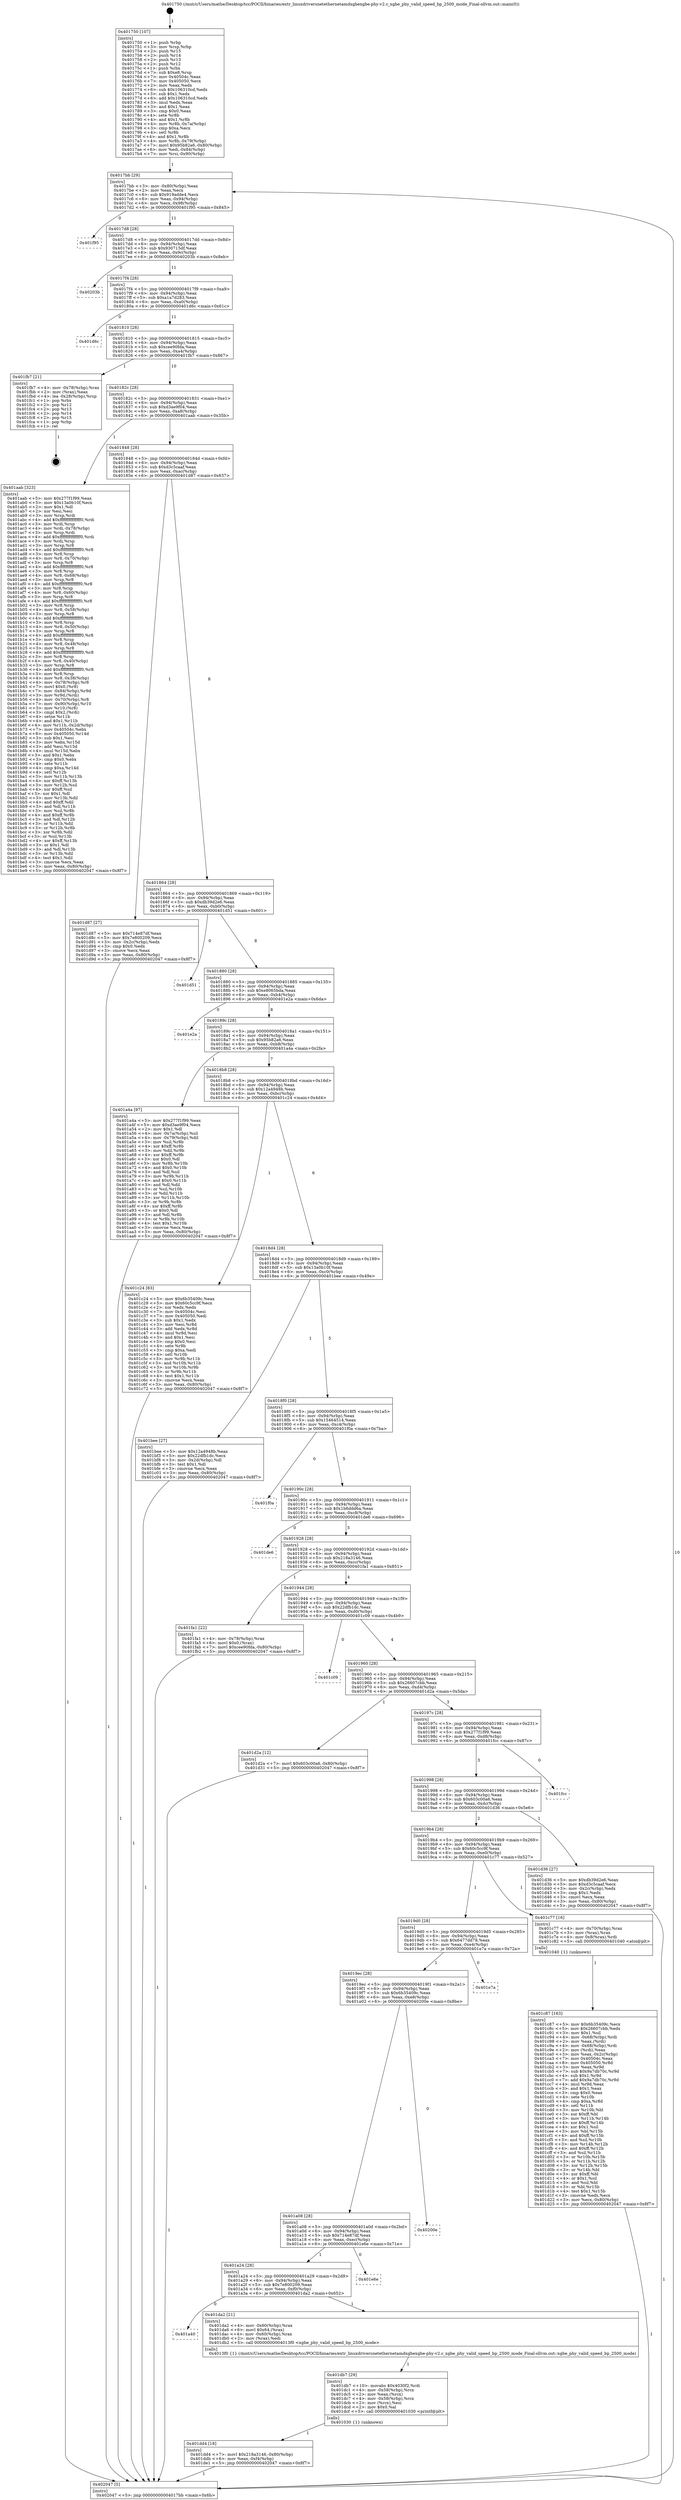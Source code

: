 digraph "0x401750" {
  label = "0x401750 (/mnt/c/Users/mathe/Desktop/tcc/POCII/binaries/extr_linuxdriversnetethernetamdxgbexgbe-phy-v2.c_xgbe_phy_valid_speed_bp_2500_mode_Final-ollvm.out::main(0))"
  labelloc = "t"
  node[shape=record]

  Entry [label="",width=0.3,height=0.3,shape=circle,fillcolor=black,style=filled]
  "0x4017bb" [label="{
     0x4017bb [29]\l
     | [instrs]\l
     &nbsp;&nbsp;0x4017bb \<+3\>: mov -0x80(%rbp),%eax\l
     &nbsp;&nbsp;0x4017be \<+2\>: mov %eax,%ecx\l
     &nbsp;&nbsp;0x4017c0 \<+6\>: sub $0x919adde4,%ecx\l
     &nbsp;&nbsp;0x4017c6 \<+6\>: mov %eax,-0x94(%rbp)\l
     &nbsp;&nbsp;0x4017cc \<+6\>: mov %ecx,-0x98(%rbp)\l
     &nbsp;&nbsp;0x4017d2 \<+6\>: je 0000000000401f95 \<main+0x845\>\l
  }"]
  "0x401f95" [label="{
     0x401f95\l
  }", style=dashed]
  "0x4017d8" [label="{
     0x4017d8 [28]\l
     | [instrs]\l
     &nbsp;&nbsp;0x4017d8 \<+5\>: jmp 00000000004017dd \<main+0x8d\>\l
     &nbsp;&nbsp;0x4017dd \<+6\>: mov -0x94(%rbp),%eax\l
     &nbsp;&nbsp;0x4017e3 \<+5\>: sub $0x930715df,%eax\l
     &nbsp;&nbsp;0x4017e8 \<+6\>: mov %eax,-0x9c(%rbp)\l
     &nbsp;&nbsp;0x4017ee \<+6\>: je 000000000040203b \<main+0x8eb\>\l
  }"]
  Exit [label="",width=0.3,height=0.3,shape=circle,fillcolor=black,style=filled,peripheries=2]
  "0x40203b" [label="{
     0x40203b\l
  }", style=dashed]
  "0x4017f4" [label="{
     0x4017f4 [28]\l
     | [instrs]\l
     &nbsp;&nbsp;0x4017f4 \<+5\>: jmp 00000000004017f9 \<main+0xa9\>\l
     &nbsp;&nbsp;0x4017f9 \<+6\>: mov -0x94(%rbp),%eax\l
     &nbsp;&nbsp;0x4017ff \<+5\>: sub $0xa1a7d283,%eax\l
     &nbsp;&nbsp;0x401804 \<+6\>: mov %eax,-0xa0(%rbp)\l
     &nbsp;&nbsp;0x40180a \<+6\>: je 0000000000401d6c \<main+0x61c\>\l
  }"]
  "0x401dd4" [label="{
     0x401dd4 [18]\l
     | [instrs]\l
     &nbsp;&nbsp;0x401dd4 \<+7\>: movl $0x218a3146,-0x80(%rbp)\l
     &nbsp;&nbsp;0x401ddb \<+6\>: mov %eax,-0xf4(%rbp)\l
     &nbsp;&nbsp;0x401de1 \<+5\>: jmp 0000000000402047 \<main+0x8f7\>\l
  }"]
  "0x401d6c" [label="{
     0x401d6c\l
  }", style=dashed]
  "0x401810" [label="{
     0x401810 [28]\l
     | [instrs]\l
     &nbsp;&nbsp;0x401810 \<+5\>: jmp 0000000000401815 \<main+0xc5\>\l
     &nbsp;&nbsp;0x401815 \<+6\>: mov -0x94(%rbp),%eax\l
     &nbsp;&nbsp;0x40181b \<+5\>: sub $0xcee90fda,%eax\l
     &nbsp;&nbsp;0x401820 \<+6\>: mov %eax,-0xa4(%rbp)\l
     &nbsp;&nbsp;0x401826 \<+6\>: je 0000000000401fb7 \<main+0x867\>\l
  }"]
  "0x401db7" [label="{
     0x401db7 [29]\l
     | [instrs]\l
     &nbsp;&nbsp;0x401db7 \<+10\>: movabs $0x4030f2,%rdi\l
     &nbsp;&nbsp;0x401dc1 \<+4\>: mov -0x58(%rbp),%rcx\l
     &nbsp;&nbsp;0x401dc5 \<+2\>: mov %eax,(%rcx)\l
     &nbsp;&nbsp;0x401dc7 \<+4\>: mov -0x58(%rbp),%rcx\l
     &nbsp;&nbsp;0x401dcb \<+2\>: mov (%rcx),%esi\l
     &nbsp;&nbsp;0x401dcd \<+2\>: mov $0x0,%al\l
     &nbsp;&nbsp;0x401dcf \<+5\>: call 0000000000401030 \<printf@plt\>\l
     | [calls]\l
     &nbsp;&nbsp;0x401030 \{1\} (unknown)\l
  }"]
  "0x401fb7" [label="{
     0x401fb7 [21]\l
     | [instrs]\l
     &nbsp;&nbsp;0x401fb7 \<+4\>: mov -0x78(%rbp),%rax\l
     &nbsp;&nbsp;0x401fbb \<+2\>: mov (%rax),%eax\l
     &nbsp;&nbsp;0x401fbd \<+4\>: lea -0x28(%rbp),%rsp\l
     &nbsp;&nbsp;0x401fc1 \<+1\>: pop %rbx\l
     &nbsp;&nbsp;0x401fc2 \<+2\>: pop %r12\l
     &nbsp;&nbsp;0x401fc4 \<+2\>: pop %r13\l
     &nbsp;&nbsp;0x401fc6 \<+2\>: pop %r14\l
     &nbsp;&nbsp;0x401fc8 \<+2\>: pop %r15\l
     &nbsp;&nbsp;0x401fca \<+1\>: pop %rbp\l
     &nbsp;&nbsp;0x401fcb \<+1\>: ret\l
  }"]
  "0x40182c" [label="{
     0x40182c [28]\l
     | [instrs]\l
     &nbsp;&nbsp;0x40182c \<+5\>: jmp 0000000000401831 \<main+0xe1\>\l
     &nbsp;&nbsp;0x401831 \<+6\>: mov -0x94(%rbp),%eax\l
     &nbsp;&nbsp;0x401837 \<+5\>: sub $0xd3ae9f04,%eax\l
     &nbsp;&nbsp;0x40183c \<+6\>: mov %eax,-0xa8(%rbp)\l
     &nbsp;&nbsp;0x401842 \<+6\>: je 0000000000401aab \<main+0x35b\>\l
  }"]
  "0x401a40" [label="{
     0x401a40\l
  }", style=dashed]
  "0x401aab" [label="{
     0x401aab [323]\l
     | [instrs]\l
     &nbsp;&nbsp;0x401aab \<+5\>: mov $0x277f1f99,%eax\l
     &nbsp;&nbsp;0x401ab0 \<+5\>: mov $0x13a0b10f,%ecx\l
     &nbsp;&nbsp;0x401ab5 \<+2\>: mov $0x1,%dl\l
     &nbsp;&nbsp;0x401ab7 \<+2\>: xor %esi,%esi\l
     &nbsp;&nbsp;0x401ab9 \<+3\>: mov %rsp,%rdi\l
     &nbsp;&nbsp;0x401abc \<+4\>: add $0xfffffffffffffff0,%rdi\l
     &nbsp;&nbsp;0x401ac0 \<+3\>: mov %rdi,%rsp\l
     &nbsp;&nbsp;0x401ac3 \<+4\>: mov %rdi,-0x78(%rbp)\l
     &nbsp;&nbsp;0x401ac7 \<+3\>: mov %rsp,%rdi\l
     &nbsp;&nbsp;0x401aca \<+4\>: add $0xfffffffffffffff0,%rdi\l
     &nbsp;&nbsp;0x401ace \<+3\>: mov %rdi,%rsp\l
     &nbsp;&nbsp;0x401ad1 \<+3\>: mov %rsp,%r8\l
     &nbsp;&nbsp;0x401ad4 \<+4\>: add $0xfffffffffffffff0,%r8\l
     &nbsp;&nbsp;0x401ad8 \<+3\>: mov %r8,%rsp\l
     &nbsp;&nbsp;0x401adb \<+4\>: mov %r8,-0x70(%rbp)\l
     &nbsp;&nbsp;0x401adf \<+3\>: mov %rsp,%r8\l
     &nbsp;&nbsp;0x401ae2 \<+4\>: add $0xfffffffffffffff0,%r8\l
     &nbsp;&nbsp;0x401ae6 \<+3\>: mov %r8,%rsp\l
     &nbsp;&nbsp;0x401ae9 \<+4\>: mov %r8,-0x68(%rbp)\l
     &nbsp;&nbsp;0x401aed \<+3\>: mov %rsp,%r8\l
     &nbsp;&nbsp;0x401af0 \<+4\>: add $0xfffffffffffffff0,%r8\l
     &nbsp;&nbsp;0x401af4 \<+3\>: mov %r8,%rsp\l
     &nbsp;&nbsp;0x401af7 \<+4\>: mov %r8,-0x60(%rbp)\l
     &nbsp;&nbsp;0x401afb \<+3\>: mov %rsp,%r8\l
     &nbsp;&nbsp;0x401afe \<+4\>: add $0xfffffffffffffff0,%r8\l
     &nbsp;&nbsp;0x401b02 \<+3\>: mov %r8,%rsp\l
     &nbsp;&nbsp;0x401b05 \<+4\>: mov %r8,-0x58(%rbp)\l
     &nbsp;&nbsp;0x401b09 \<+3\>: mov %rsp,%r8\l
     &nbsp;&nbsp;0x401b0c \<+4\>: add $0xfffffffffffffff0,%r8\l
     &nbsp;&nbsp;0x401b10 \<+3\>: mov %r8,%rsp\l
     &nbsp;&nbsp;0x401b13 \<+4\>: mov %r8,-0x50(%rbp)\l
     &nbsp;&nbsp;0x401b17 \<+3\>: mov %rsp,%r8\l
     &nbsp;&nbsp;0x401b1a \<+4\>: add $0xfffffffffffffff0,%r8\l
     &nbsp;&nbsp;0x401b1e \<+3\>: mov %r8,%rsp\l
     &nbsp;&nbsp;0x401b21 \<+4\>: mov %r8,-0x48(%rbp)\l
     &nbsp;&nbsp;0x401b25 \<+3\>: mov %rsp,%r8\l
     &nbsp;&nbsp;0x401b28 \<+4\>: add $0xfffffffffffffff0,%r8\l
     &nbsp;&nbsp;0x401b2c \<+3\>: mov %r8,%rsp\l
     &nbsp;&nbsp;0x401b2f \<+4\>: mov %r8,-0x40(%rbp)\l
     &nbsp;&nbsp;0x401b33 \<+3\>: mov %rsp,%r8\l
     &nbsp;&nbsp;0x401b36 \<+4\>: add $0xfffffffffffffff0,%r8\l
     &nbsp;&nbsp;0x401b3a \<+3\>: mov %r8,%rsp\l
     &nbsp;&nbsp;0x401b3d \<+4\>: mov %r8,-0x38(%rbp)\l
     &nbsp;&nbsp;0x401b41 \<+4\>: mov -0x78(%rbp),%r8\l
     &nbsp;&nbsp;0x401b45 \<+7\>: movl $0x0,(%r8)\l
     &nbsp;&nbsp;0x401b4c \<+7\>: mov -0x84(%rbp),%r9d\l
     &nbsp;&nbsp;0x401b53 \<+3\>: mov %r9d,(%rdi)\l
     &nbsp;&nbsp;0x401b56 \<+4\>: mov -0x70(%rbp),%r8\l
     &nbsp;&nbsp;0x401b5a \<+7\>: mov -0x90(%rbp),%r10\l
     &nbsp;&nbsp;0x401b61 \<+3\>: mov %r10,(%r8)\l
     &nbsp;&nbsp;0x401b64 \<+3\>: cmpl $0x2,(%rdi)\l
     &nbsp;&nbsp;0x401b67 \<+4\>: setne %r11b\l
     &nbsp;&nbsp;0x401b6b \<+4\>: and $0x1,%r11b\l
     &nbsp;&nbsp;0x401b6f \<+4\>: mov %r11b,-0x2d(%rbp)\l
     &nbsp;&nbsp;0x401b73 \<+7\>: mov 0x40504c,%ebx\l
     &nbsp;&nbsp;0x401b7a \<+8\>: mov 0x405050,%r14d\l
     &nbsp;&nbsp;0x401b82 \<+3\>: sub $0x1,%esi\l
     &nbsp;&nbsp;0x401b85 \<+3\>: mov %ebx,%r15d\l
     &nbsp;&nbsp;0x401b88 \<+3\>: add %esi,%r15d\l
     &nbsp;&nbsp;0x401b8b \<+4\>: imul %r15d,%ebx\l
     &nbsp;&nbsp;0x401b8f \<+3\>: and $0x1,%ebx\l
     &nbsp;&nbsp;0x401b92 \<+3\>: cmp $0x0,%ebx\l
     &nbsp;&nbsp;0x401b95 \<+4\>: sete %r11b\l
     &nbsp;&nbsp;0x401b99 \<+4\>: cmp $0xa,%r14d\l
     &nbsp;&nbsp;0x401b9d \<+4\>: setl %r12b\l
     &nbsp;&nbsp;0x401ba1 \<+3\>: mov %r11b,%r13b\l
     &nbsp;&nbsp;0x401ba4 \<+4\>: xor $0xff,%r13b\l
     &nbsp;&nbsp;0x401ba8 \<+3\>: mov %r12b,%sil\l
     &nbsp;&nbsp;0x401bab \<+4\>: xor $0xff,%sil\l
     &nbsp;&nbsp;0x401baf \<+3\>: xor $0x1,%dl\l
     &nbsp;&nbsp;0x401bb2 \<+3\>: mov %r13b,%dil\l
     &nbsp;&nbsp;0x401bb5 \<+4\>: and $0xff,%dil\l
     &nbsp;&nbsp;0x401bb9 \<+3\>: and %dl,%r11b\l
     &nbsp;&nbsp;0x401bbc \<+3\>: mov %sil,%r8b\l
     &nbsp;&nbsp;0x401bbf \<+4\>: and $0xff,%r8b\l
     &nbsp;&nbsp;0x401bc3 \<+3\>: and %dl,%r12b\l
     &nbsp;&nbsp;0x401bc6 \<+3\>: or %r11b,%dil\l
     &nbsp;&nbsp;0x401bc9 \<+3\>: or %r12b,%r8b\l
     &nbsp;&nbsp;0x401bcc \<+3\>: xor %r8b,%dil\l
     &nbsp;&nbsp;0x401bcf \<+3\>: or %sil,%r13b\l
     &nbsp;&nbsp;0x401bd2 \<+4\>: xor $0xff,%r13b\l
     &nbsp;&nbsp;0x401bd6 \<+3\>: or $0x1,%dl\l
     &nbsp;&nbsp;0x401bd9 \<+3\>: and %dl,%r13b\l
     &nbsp;&nbsp;0x401bdc \<+3\>: or %r13b,%dil\l
     &nbsp;&nbsp;0x401bdf \<+4\>: test $0x1,%dil\l
     &nbsp;&nbsp;0x401be3 \<+3\>: cmovne %ecx,%eax\l
     &nbsp;&nbsp;0x401be6 \<+3\>: mov %eax,-0x80(%rbp)\l
     &nbsp;&nbsp;0x401be9 \<+5\>: jmp 0000000000402047 \<main+0x8f7\>\l
  }"]
  "0x401848" [label="{
     0x401848 [28]\l
     | [instrs]\l
     &nbsp;&nbsp;0x401848 \<+5\>: jmp 000000000040184d \<main+0xfd\>\l
     &nbsp;&nbsp;0x40184d \<+6\>: mov -0x94(%rbp),%eax\l
     &nbsp;&nbsp;0x401853 \<+5\>: sub $0xd3c5caaf,%eax\l
     &nbsp;&nbsp;0x401858 \<+6\>: mov %eax,-0xac(%rbp)\l
     &nbsp;&nbsp;0x40185e \<+6\>: je 0000000000401d87 \<main+0x637\>\l
  }"]
  "0x401da2" [label="{
     0x401da2 [21]\l
     | [instrs]\l
     &nbsp;&nbsp;0x401da2 \<+4\>: mov -0x60(%rbp),%rax\l
     &nbsp;&nbsp;0x401da6 \<+6\>: movl $0x64,(%rax)\l
     &nbsp;&nbsp;0x401dac \<+4\>: mov -0x60(%rbp),%rax\l
     &nbsp;&nbsp;0x401db0 \<+2\>: mov (%rax),%edi\l
     &nbsp;&nbsp;0x401db2 \<+5\>: call 00000000004013f0 \<xgbe_phy_valid_speed_bp_2500_mode\>\l
     | [calls]\l
     &nbsp;&nbsp;0x4013f0 \{1\} (/mnt/c/Users/mathe/Desktop/tcc/POCII/binaries/extr_linuxdriversnetethernetamdxgbexgbe-phy-v2.c_xgbe_phy_valid_speed_bp_2500_mode_Final-ollvm.out::xgbe_phy_valid_speed_bp_2500_mode)\l
  }"]
  "0x401d87" [label="{
     0x401d87 [27]\l
     | [instrs]\l
     &nbsp;&nbsp;0x401d87 \<+5\>: mov $0x714e87df,%eax\l
     &nbsp;&nbsp;0x401d8c \<+5\>: mov $0x7e800209,%ecx\l
     &nbsp;&nbsp;0x401d91 \<+3\>: mov -0x2c(%rbp),%edx\l
     &nbsp;&nbsp;0x401d94 \<+3\>: cmp $0x0,%edx\l
     &nbsp;&nbsp;0x401d97 \<+3\>: cmove %ecx,%eax\l
     &nbsp;&nbsp;0x401d9a \<+3\>: mov %eax,-0x80(%rbp)\l
     &nbsp;&nbsp;0x401d9d \<+5\>: jmp 0000000000402047 \<main+0x8f7\>\l
  }"]
  "0x401864" [label="{
     0x401864 [28]\l
     | [instrs]\l
     &nbsp;&nbsp;0x401864 \<+5\>: jmp 0000000000401869 \<main+0x119\>\l
     &nbsp;&nbsp;0x401869 \<+6\>: mov -0x94(%rbp),%eax\l
     &nbsp;&nbsp;0x40186f \<+5\>: sub $0xdb39d2e6,%eax\l
     &nbsp;&nbsp;0x401874 \<+6\>: mov %eax,-0xb0(%rbp)\l
     &nbsp;&nbsp;0x40187a \<+6\>: je 0000000000401d51 \<main+0x601\>\l
  }"]
  "0x401a24" [label="{
     0x401a24 [28]\l
     | [instrs]\l
     &nbsp;&nbsp;0x401a24 \<+5\>: jmp 0000000000401a29 \<main+0x2d9\>\l
     &nbsp;&nbsp;0x401a29 \<+6\>: mov -0x94(%rbp),%eax\l
     &nbsp;&nbsp;0x401a2f \<+5\>: sub $0x7e800209,%eax\l
     &nbsp;&nbsp;0x401a34 \<+6\>: mov %eax,-0xf0(%rbp)\l
     &nbsp;&nbsp;0x401a3a \<+6\>: je 0000000000401da2 \<main+0x652\>\l
  }"]
  "0x401d51" [label="{
     0x401d51\l
  }", style=dashed]
  "0x401880" [label="{
     0x401880 [28]\l
     | [instrs]\l
     &nbsp;&nbsp;0x401880 \<+5\>: jmp 0000000000401885 \<main+0x135\>\l
     &nbsp;&nbsp;0x401885 \<+6\>: mov -0x94(%rbp),%eax\l
     &nbsp;&nbsp;0x40188b \<+5\>: sub $0xe8065bda,%eax\l
     &nbsp;&nbsp;0x401890 \<+6\>: mov %eax,-0xb4(%rbp)\l
     &nbsp;&nbsp;0x401896 \<+6\>: je 0000000000401e2a \<main+0x6da\>\l
  }"]
  "0x401e6e" [label="{
     0x401e6e\l
  }", style=dashed]
  "0x401e2a" [label="{
     0x401e2a\l
  }", style=dashed]
  "0x40189c" [label="{
     0x40189c [28]\l
     | [instrs]\l
     &nbsp;&nbsp;0x40189c \<+5\>: jmp 00000000004018a1 \<main+0x151\>\l
     &nbsp;&nbsp;0x4018a1 \<+6\>: mov -0x94(%rbp),%eax\l
     &nbsp;&nbsp;0x4018a7 \<+5\>: sub $0x95b82a6,%eax\l
     &nbsp;&nbsp;0x4018ac \<+6\>: mov %eax,-0xb8(%rbp)\l
     &nbsp;&nbsp;0x4018b2 \<+6\>: je 0000000000401a4a \<main+0x2fa\>\l
  }"]
  "0x401a08" [label="{
     0x401a08 [28]\l
     | [instrs]\l
     &nbsp;&nbsp;0x401a08 \<+5\>: jmp 0000000000401a0d \<main+0x2bd\>\l
     &nbsp;&nbsp;0x401a0d \<+6\>: mov -0x94(%rbp),%eax\l
     &nbsp;&nbsp;0x401a13 \<+5\>: sub $0x714e87df,%eax\l
     &nbsp;&nbsp;0x401a18 \<+6\>: mov %eax,-0xec(%rbp)\l
     &nbsp;&nbsp;0x401a1e \<+6\>: je 0000000000401e6e \<main+0x71e\>\l
  }"]
  "0x401a4a" [label="{
     0x401a4a [97]\l
     | [instrs]\l
     &nbsp;&nbsp;0x401a4a \<+5\>: mov $0x277f1f99,%eax\l
     &nbsp;&nbsp;0x401a4f \<+5\>: mov $0xd3ae9f04,%ecx\l
     &nbsp;&nbsp;0x401a54 \<+2\>: mov $0x1,%dl\l
     &nbsp;&nbsp;0x401a56 \<+4\>: mov -0x7a(%rbp),%sil\l
     &nbsp;&nbsp;0x401a5a \<+4\>: mov -0x79(%rbp),%dil\l
     &nbsp;&nbsp;0x401a5e \<+3\>: mov %sil,%r8b\l
     &nbsp;&nbsp;0x401a61 \<+4\>: xor $0xff,%r8b\l
     &nbsp;&nbsp;0x401a65 \<+3\>: mov %dil,%r9b\l
     &nbsp;&nbsp;0x401a68 \<+4\>: xor $0xff,%r9b\l
     &nbsp;&nbsp;0x401a6c \<+3\>: xor $0x0,%dl\l
     &nbsp;&nbsp;0x401a6f \<+3\>: mov %r8b,%r10b\l
     &nbsp;&nbsp;0x401a72 \<+4\>: and $0x0,%r10b\l
     &nbsp;&nbsp;0x401a76 \<+3\>: and %dl,%sil\l
     &nbsp;&nbsp;0x401a79 \<+3\>: mov %r9b,%r11b\l
     &nbsp;&nbsp;0x401a7c \<+4\>: and $0x0,%r11b\l
     &nbsp;&nbsp;0x401a80 \<+3\>: and %dl,%dil\l
     &nbsp;&nbsp;0x401a83 \<+3\>: or %sil,%r10b\l
     &nbsp;&nbsp;0x401a86 \<+3\>: or %dil,%r11b\l
     &nbsp;&nbsp;0x401a89 \<+3\>: xor %r11b,%r10b\l
     &nbsp;&nbsp;0x401a8c \<+3\>: or %r9b,%r8b\l
     &nbsp;&nbsp;0x401a8f \<+4\>: xor $0xff,%r8b\l
     &nbsp;&nbsp;0x401a93 \<+3\>: or $0x0,%dl\l
     &nbsp;&nbsp;0x401a96 \<+3\>: and %dl,%r8b\l
     &nbsp;&nbsp;0x401a99 \<+3\>: or %r8b,%r10b\l
     &nbsp;&nbsp;0x401a9c \<+4\>: test $0x1,%r10b\l
     &nbsp;&nbsp;0x401aa0 \<+3\>: cmovne %ecx,%eax\l
     &nbsp;&nbsp;0x401aa3 \<+3\>: mov %eax,-0x80(%rbp)\l
     &nbsp;&nbsp;0x401aa6 \<+5\>: jmp 0000000000402047 \<main+0x8f7\>\l
  }"]
  "0x4018b8" [label="{
     0x4018b8 [28]\l
     | [instrs]\l
     &nbsp;&nbsp;0x4018b8 \<+5\>: jmp 00000000004018bd \<main+0x16d\>\l
     &nbsp;&nbsp;0x4018bd \<+6\>: mov -0x94(%rbp),%eax\l
     &nbsp;&nbsp;0x4018c3 \<+5\>: sub $0x12a4948b,%eax\l
     &nbsp;&nbsp;0x4018c8 \<+6\>: mov %eax,-0xbc(%rbp)\l
     &nbsp;&nbsp;0x4018ce \<+6\>: je 0000000000401c24 \<main+0x4d4\>\l
  }"]
  "0x402047" [label="{
     0x402047 [5]\l
     | [instrs]\l
     &nbsp;&nbsp;0x402047 \<+5\>: jmp 00000000004017bb \<main+0x6b\>\l
  }"]
  "0x401750" [label="{
     0x401750 [107]\l
     | [instrs]\l
     &nbsp;&nbsp;0x401750 \<+1\>: push %rbp\l
     &nbsp;&nbsp;0x401751 \<+3\>: mov %rsp,%rbp\l
     &nbsp;&nbsp;0x401754 \<+2\>: push %r15\l
     &nbsp;&nbsp;0x401756 \<+2\>: push %r14\l
     &nbsp;&nbsp;0x401758 \<+2\>: push %r13\l
     &nbsp;&nbsp;0x40175a \<+2\>: push %r12\l
     &nbsp;&nbsp;0x40175c \<+1\>: push %rbx\l
     &nbsp;&nbsp;0x40175d \<+7\>: sub $0xe8,%rsp\l
     &nbsp;&nbsp;0x401764 \<+7\>: mov 0x40504c,%eax\l
     &nbsp;&nbsp;0x40176b \<+7\>: mov 0x405050,%ecx\l
     &nbsp;&nbsp;0x401772 \<+2\>: mov %eax,%edx\l
     &nbsp;&nbsp;0x401774 \<+6\>: sub $0x106310cd,%edx\l
     &nbsp;&nbsp;0x40177a \<+3\>: sub $0x1,%edx\l
     &nbsp;&nbsp;0x40177d \<+6\>: add $0x106310cd,%edx\l
     &nbsp;&nbsp;0x401783 \<+3\>: imul %edx,%eax\l
     &nbsp;&nbsp;0x401786 \<+3\>: and $0x1,%eax\l
     &nbsp;&nbsp;0x401789 \<+3\>: cmp $0x0,%eax\l
     &nbsp;&nbsp;0x40178c \<+4\>: sete %r8b\l
     &nbsp;&nbsp;0x401790 \<+4\>: and $0x1,%r8b\l
     &nbsp;&nbsp;0x401794 \<+4\>: mov %r8b,-0x7a(%rbp)\l
     &nbsp;&nbsp;0x401798 \<+3\>: cmp $0xa,%ecx\l
     &nbsp;&nbsp;0x40179b \<+4\>: setl %r8b\l
     &nbsp;&nbsp;0x40179f \<+4\>: and $0x1,%r8b\l
     &nbsp;&nbsp;0x4017a3 \<+4\>: mov %r8b,-0x79(%rbp)\l
     &nbsp;&nbsp;0x4017a7 \<+7\>: movl $0x95b82a6,-0x80(%rbp)\l
     &nbsp;&nbsp;0x4017ae \<+6\>: mov %edi,-0x84(%rbp)\l
     &nbsp;&nbsp;0x4017b4 \<+7\>: mov %rsi,-0x90(%rbp)\l
  }"]
  "0x40200e" [label="{
     0x40200e\l
  }", style=dashed]
  "0x4019ec" [label="{
     0x4019ec [28]\l
     | [instrs]\l
     &nbsp;&nbsp;0x4019ec \<+5\>: jmp 00000000004019f1 \<main+0x2a1\>\l
     &nbsp;&nbsp;0x4019f1 \<+6\>: mov -0x94(%rbp),%eax\l
     &nbsp;&nbsp;0x4019f7 \<+5\>: sub $0x6b35409c,%eax\l
     &nbsp;&nbsp;0x4019fc \<+6\>: mov %eax,-0xe8(%rbp)\l
     &nbsp;&nbsp;0x401a02 \<+6\>: je 000000000040200e \<main+0x8be\>\l
  }"]
  "0x401c24" [label="{
     0x401c24 [83]\l
     | [instrs]\l
     &nbsp;&nbsp;0x401c24 \<+5\>: mov $0x6b35409c,%eax\l
     &nbsp;&nbsp;0x401c29 \<+5\>: mov $0x60c5cc9f,%ecx\l
     &nbsp;&nbsp;0x401c2e \<+2\>: xor %edx,%edx\l
     &nbsp;&nbsp;0x401c30 \<+7\>: mov 0x40504c,%esi\l
     &nbsp;&nbsp;0x401c37 \<+7\>: mov 0x405050,%edi\l
     &nbsp;&nbsp;0x401c3e \<+3\>: sub $0x1,%edx\l
     &nbsp;&nbsp;0x401c41 \<+3\>: mov %esi,%r8d\l
     &nbsp;&nbsp;0x401c44 \<+3\>: add %edx,%r8d\l
     &nbsp;&nbsp;0x401c47 \<+4\>: imul %r8d,%esi\l
     &nbsp;&nbsp;0x401c4b \<+3\>: and $0x1,%esi\l
     &nbsp;&nbsp;0x401c4e \<+3\>: cmp $0x0,%esi\l
     &nbsp;&nbsp;0x401c51 \<+4\>: sete %r9b\l
     &nbsp;&nbsp;0x401c55 \<+3\>: cmp $0xa,%edi\l
     &nbsp;&nbsp;0x401c58 \<+4\>: setl %r10b\l
     &nbsp;&nbsp;0x401c5c \<+3\>: mov %r9b,%r11b\l
     &nbsp;&nbsp;0x401c5f \<+3\>: and %r10b,%r11b\l
     &nbsp;&nbsp;0x401c62 \<+3\>: xor %r10b,%r9b\l
     &nbsp;&nbsp;0x401c65 \<+3\>: or %r9b,%r11b\l
     &nbsp;&nbsp;0x401c68 \<+4\>: test $0x1,%r11b\l
     &nbsp;&nbsp;0x401c6c \<+3\>: cmovne %ecx,%eax\l
     &nbsp;&nbsp;0x401c6f \<+3\>: mov %eax,-0x80(%rbp)\l
     &nbsp;&nbsp;0x401c72 \<+5\>: jmp 0000000000402047 \<main+0x8f7\>\l
  }"]
  "0x4018d4" [label="{
     0x4018d4 [28]\l
     | [instrs]\l
     &nbsp;&nbsp;0x4018d4 \<+5\>: jmp 00000000004018d9 \<main+0x189\>\l
     &nbsp;&nbsp;0x4018d9 \<+6\>: mov -0x94(%rbp),%eax\l
     &nbsp;&nbsp;0x4018df \<+5\>: sub $0x13a0b10f,%eax\l
     &nbsp;&nbsp;0x4018e4 \<+6\>: mov %eax,-0xc0(%rbp)\l
     &nbsp;&nbsp;0x4018ea \<+6\>: je 0000000000401bee \<main+0x49e\>\l
  }"]
  "0x401e7a" [label="{
     0x401e7a\l
  }", style=dashed]
  "0x401bee" [label="{
     0x401bee [27]\l
     | [instrs]\l
     &nbsp;&nbsp;0x401bee \<+5\>: mov $0x12a4948b,%eax\l
     &nbsp;&nbsp;0x401bf3 \<+5\>: mov $0x22dfb1dc,%ecx\l
     &nbsp;&nbsp;0x401bf8 \<+3\>: mov -0x2d(%rbp),%dl\l
     &nbsp;&nbsp;0x401bfb \<+3\>: test $0x1,%dl\l
     &nbsp;&nbsp;0x401bfe \<+3\>: cmovne %ecx,%eax\l
     &nbsp;&nbsp;0x401c01 \<+3\>: mov %eax,-0x80(%rbp)\l
     &nbsp;&nbsp;0x401c04 \<+5\>: jmp 0000000000402047 \<main+0x8f7\>\l
  }"]
  "0x4018f0" [label="{
     0x4018f0 [28]\l
     | [instrs]\l
     &nbsp;&nbsp;0x4018f0 \<+5\>: jmp 00000000004018f5 \<main+0x1a5\>\l
     &nbsp;&nbsp;0x4018f5 \<+6\>: mov -0x94(%rbp),%eax\l
     &nbsp;&nbsp;0x4018fb \<+5\>: sub $0x15464514,%eax\l
     &nbsp;&nbsp;0x401900 \<+6\>: mov %eax,-0xc4(%rbp)\l
     &nbsp;&nbsp;0x401906 \<+6\>: je 0000000000401f0a \<main+0x7ba\>\l
  }"]
  "0x401c87" [label="{
     0x401c87 [163]\l
     | [instrs]\l
     &nbsp;&nbsp;0x401c87 \<+5\>: mov $0x6b35409c,%ecx\l
     &nbsp;&nbsp;0x401c8c \<+5\>: mov $0x26607cbb,%edx\l
     &nbsp;&nbsp;0x401c91 \<+3\>: mov $0x1,%sil\l
     &nbsp;&nbsp;0x401c94 \<+4\>: mov -0x68(%rbp),%rdi\l
     &nbsp;&nbsp;0x401c98 \<+2\>: mov %eax,(%rdi)\l
     &nbsp;&nbsp;0x401c9a \<+4\>: mov -0x68(%rbp),%rdi\l
     &nbsp;&nbsp;0x401c9e \<+2\>: mov (%rdi),%eax\l
     &nbsp;&nbsp;0x401ca0 \<+3\>: mov %eax,-0x2c(%rbp)\l
     &nbsp;&nbsp;0x401ca3 \<+7\>: mov 0x40504c,%eax\l
     &nbsp;&nbsp;0x401caa \<+8\>: mov 0x405050,%r8d\l
     &nbsp;&nbsp;0x401cb2 \<+3\>: mov %eax,%r9d\l
     &nbsp;&nbsp;0x401cb5 \<+7\>: sub $0x9a7db70c,%r9d\l
     &nbsp;&nbsp;0x401cbc \<+4\>: sub $0x1,%r9d\l
     &nbsp;&nbsp;0x401cc0 \<+7\>: add $0x9a7db70c,%r9d\l
     &nbsp;&nbsp;0x401cc7 \<+4\>: imul %r9d,%eax\l
     &nbsp;&nbsp;0x401ccb \<+3\>: and $0x1,%eax\l
     &nbsp;&nbsp;0x401cce \<+3\>: cmp $0x0,%eax\l
     &nbsp;&nbsp;0x401cd1 \<+4\>: sete %r10b\l
     &nbsp;&nbsp;0x401cd5 \<+4\>: cmp $0xa,%r8d\l
     &nbsp;&nbsp;0x401cd9 \<+4\>: setl %r11b\l
     &nbsp;&nbsp;0x401cdd \<+3\>: mov %r10b,%bl\l
     &nbsp;&nbsp;0x401ce0 \<+3\>: xor $0xff,%bl\l
     &nbsp;&nbsp;0x401ce3 \<+3\>: mov %r11b,%r14b\l
     &nbsp;&nbsp;0x401ce6 \<+4\>: xor $0xff,%r14b\l
     &nbsp;&nbsp;0x401cea \<+4\>: xor $0x1,%sil\l
     &nbsp;&nbsp;0x401cee \<+3\>: mov %bl,%r15b\l
     &nbsp;&nbsp;0x401cf1 \<+4\>: and $0xff,%r15b\l
     &nbsp;&nbsp;0x401cf5 \<+3\>: and %sil,%r10b\l
     &nbsp;&nbsp;0x401cf8 \<+3\>: mov %r14b,%r12b\l
     &nbsp;&nbsp;0x401cfb \<+4\>: and $0xff,%r12b\l
     &nbsp;&nbsp;0x401cff \<+3\>: and %sil,%r11b\l
     &nbsp;&nbsp;0x401d02 \<+3\>: or %r10b,%r15b\l
     &nbsp;&nbsp;0x401d05 \<+3\>: or %r11b,%r12b\l
     &nbsp;&nbsp;0x401d08 \<+3\>: xor %r12b,%r15b\l
     &nbsp;&nbsp;0x401d0b \<+3\>: or %r14b,%bl\l
     &nbsp;&nbsp;0x401d0e \<+3\>: xor $0xff,%bl\l
     &nbsp;&nbsp;0x401d11 \<+4\>: or $0x1,%sil\l
     &nbsp;&nbsp;0x401d15 \<+3\>: and %sil,%bl\l
     &nbsp;&nbsp;0x401d18 \<+3\>: or %bl,%r15b\l
     &nbsp;&nbsp;0x401d1b \<+4\>: test $0x1,%r15b\l
     &nbsp;&nbsp;0x401d1f \<+3\>: cmovne %edx,%ecx\l
     &nbsp;&nbsp;0x401d22 \<+3\>: mov %ecx,-0x80(%rbp)\l
     &nbsp;&nbsp;0x401d25 \<+5\>: jmp 0000000000402047 \<main+0x8f7\>\l
  }"]
  "0x401f0a" [label="{
     0x401f0a\l
  }", style=dashed]
  "0x40190c" [label="{
     0x40190c [28]\l
     | [instrs]\l
     &nbsp;&nbsp;0x40190c \<+5\>: jmp 0000000000401911 \<main+0x1c1\>\l
     &nbsp;&nbsp;0x401911 \<+6\>: mov -0x94(%rbp),%eax\l
     &nbsp;&nbsp;0x401917 \<+5\>: sub $0x1b6ddd6a,%eax\l
     &nbsp;&nbsp;0x40191c \<+6\>: mov %eax,-0xc8(%rbp)\l
     &nbsp;&nbsp;0x401922 \<+6\>: je 0000000000401de6 \<main+0x696\>\l
  }"]
  "0x4019d0" [label="{
     0x4019d0 [28]\l
     | [instrs]\l
     &nbsp;&nbsp;0x4019d0 \<+5\>: jmp 00000000004019d5 \<main+0x285\>\l
     &nbsp;&nbsp;0x4019d5 \<+6\>: mov -0x94(%rbp),%eax\l
     &nbsp;&nbsp;0x4019db \<+5\>: sub $0x6477dd78,%eax\l
     &nbsp;&nbsp;0x4019e0 \<+6\>: mov %eax,-0xe4(%rbp)\l
     &nbsp;&nbsp;0x4019e6 \<+6\>: je 0000000000401e7a \<main+0x72a\>\l
  }"]
  "0x401de6" [label="{
     0x401de6\l
  }", style=dashed]
  "0x401928" [label="{
     0x401928 [28]\l
     | [instrs]\l
     &nbsp;&nbsp;0x401928 \<+5\>: jmp 000000000040192d \<main+0x1dd\>\l
     &nbsp;&nbsp;0x40192d \<+6\>: mov -0x94(%rbp),%eax\l
     &nbsp;&nbsp;0x401933 \<+5\>: sub $0x218a3146,%eax\l
     &nbsp;&nbsp;0x401938 \<+6\>: mov %eax,-0xcc(%rbp)\l
     &nbsp;&nbsp;0x40193e \<+6\>: je 0000000000401fa1 \<main+0x851\>\l
  }"]
  "0x401c77" [label="{
     0x401c77 [16]\l
     | [instrs]\l
     &nbsp;&nbsp;0x401c77 \<+4\>: mov -0x70(%rbp),%rax\l
     &nbsp;&nbsp;0x401c7b \<+3\>: mov (%rax),%rax\l
     &nbsp;&nbsp;0x401c7e \<+4\>: mov 0x8(%rax),%rdi\l
     &nbsp;&nbsp;0x401c82 \<+5\>: call 0000000000401040 \<atoi@plt\>\l
     | [calls]\l
     &nbsp;&nbsp;0x401040 \{1\} (unknown)\l
  }"]
  "0x401fa1" [label="{
     0x401fa1 [22]\l
     | [instrs]\l
     &nbsp;&nbsp;0x401fa1 \<+4\>: mov -0x78(%rbp),%rax\l
     &nbsp;&nbsp;0x401fa5 \<+6\>: movl $0x0,(%rax)\l
     &nbsp;&nbsp;0x401fab \<+7\>: movl $0xcee90fda,-0x80(%rbp)\l
     &nbsp;&nbsp;0x401fb2 \<+5\>: jmp 0000000000402047 \<main+0x8f7\>\l
  }"]
  "0x401944" [label="{
     0x401944 [28]\l
     | [instrs]\l
     &nbsp;&nbsp;0x401944 \<+5\>: jmp 0000000000401949 \<main+0x1f9\>\l
     &nbsp;&nbsp;0x401949 \<+6\>: mov -0x94(%rbp),%eax\l
     &nbsp;&nbsp;0x40194f \<+5\>: sub $0x22dfb1dc,%eax\l
     &nbsp;&nbsp;0x401954 \<+6\>: mov %eax,-0xd0(%rbp)\l
     &nbsp;&nbsp;0x40195a \<+6\>: je 0000000000401c09 \<main+0x4b9\>\l
  }"]
  "0x4019b4" [label="{
     0x4019b4 [28]\l
     | [instrs]\l
     &nbsp;&nbsp;0x4019b4 \<+5\>: jmp 00000000004019b9 \<main+0x269\>\l
     &nbsp;&nbsp;0x4019b9 \<+6\>: mov -0x94(%rbp),%eax\l
     &nbsp;&nbsp;0x4019bf \<+5\>: sub $0x60c5cc9f,%eax\l
     &nbsp;&nbsp;0x4019c4 \<+6\>: mov %eax,-0xe0(%rbp)\l
     &nbsp;&nbsp;0x4019ca \<+6\>: je 0000000000401c77 \<main+0x527\>\l
  }"]
  "0x401c09" [label="{
     0x401c09\l
  }", style=dashed]
  "0x401960" [label="{
     0x401960 [28]\l
     | [instrs]\l
     &nbsp;&nbsp;0x401960 \<+5\>: jmp 0000000000401965 \<main+0x215\>\l
     &nbsp;&nbsp;0x401965 \<+6\>: mov -0x94(%rbp),%eax\l
     &nbsp;&nbsp;0x40196b \<+5\>: sub $0x26607cbb,%eax\l
     &nbsp;&nbsp;0x401970 \<+6\>: mov %eax,-0xd4(%rbp)\l
     &nbsp;&nbsp;0x401976 \<+6\>: je 0000000000401d2a \<main+0x5da\>\l
  }"]
  "0x401d36" [label="{
     0x401d36 [27]\l
     | [instrs]\l
     &nbsp;&nbsp;0x401d36 \<+5\>: mov $0xdb39d2e6,%eax\l
     &nbsp;&nbsp;0x401d3b \<+5\>: mov $0xd3c5caaf,%ecx\l
     &nbsp;&nbsp;0x401d40 \<+3\>: mov -0x2c(%rbp),%edx\l
     &nbsp;&nbsp;0x401d43 \<+3\>: cmp $0x1,%edx\l
     &nbsp;&nbsp;0x401d46 \<+3\>: cmovl %ecx,%eax\l
     &nbsp;&nbsp;0x401d49 \<+3\>: mov %eax,-0x80(%rbp)\l
     &nbsp;&nbsp;0x401d4c \<+5\>: jmp 0000000000402047 \<main+0x8f7\>\l
  }"]
  "0x401d2a" [label="{
     0x401d2a [12]\l
     | [instrs]\l
     &nbsp;&nbsp;0x401d2a \<+7\>: movl $0x603c00a6,-0x80(%rbp)\l
     &nbsp;&nbsp;0x401d31 \<+5\>: jmp 0000000000402047 \<main+0x8f7\>\l
  }"]
  "0x40197c" [label="{
     0x40197c [28]\l
     | [instrs]\l
     &nbsp;&nbsp;0x40197c \<+5\>: jmp 0000000000401981 \<main+0x231\>\l
     &nbsp;&nbsp;0x401981 \<+6\>: mov -0x94(%rbp),%eax\l
     &nbsp;&nbsp;0x401987 \<+5\>: sub $0x277f1f99,%eax\l
     &nbsp;&nbsp;0x40198c \<+6\>: mov %eax,-0xd8(%rbp)\l
     &nbsp;&nbsp;0x401992 \<+6\>: je 0000000000401fcc \<main+0x87c\>\l
  }"]
  "0x401998" [label="{
     0x401998 [28]\l
     | [instrs]\l
     &nbsp;&nbsp;0x401998 \<+5\>: jmp 000000000040199d \<main+0x24d\>\l
     &nbsp;&nbsp;0x40199d \<+6\>: mov -0x94(%rbp),%eax\l
     &nbsp;&nbsp;0x4019a3 \<+5\>: sub $0x603c00a6,%eax\l
     &nbsp;&nbsp;0x4019a8 \<+6\>: mov %eax,-0xdc(%rbp)\l
     &nbsp;&nbsp;0x4019ae \<+6\>: je 0000000000401d36 \<main+0x5e6\>\l
  }"]
  "0x401fcc" [label="{
     0x401fcc\l
  }", style=dashed]
  Entry -> "0x401750" [label=" 1"]
  "0x4017bb" -> "0x401f95" [label=" 0"]
  "0x4017bb" -> "0x4017d8" [label=" 11"]
  "0x401fb7" -> Exit [label=" 1"]
  "0x4017d8" -> "0x40203b" [label=" 0"]
  "0x4017d8" -> "0x4017f4" [label=" 11"]
  "0x401fa1" -> "0x402047" [label=" 1"]
  "0x4017f4" -> "0x401d6c" [label=" 0"]
  "0x4017f4" -> "0x401810" [label=" 11"]
  "0x401dd4" -> "0x402047" [label=" 1"]
  "0x401810" -> "0x401fb7" [label=" 1"]
  "0x401810" -> "0x40182c" [label=" 10"]
  "0x401db7" -> "0x401dd4" [label=" 1"]
  "0x40182c" -> "0x401aab" [label=" 1"]
  "0x40182c" -> "0x401848" [label=" 9"]
  "0x401da2" -> "0x401db7" [label=" 1"]
  "0x401848" -> "0x401d87" [label=" 1"]
  "0x401848" -> "0x401864" [label=" 8"]
  "0x401a24" -> "0x401a40" [label=" 0"]
  "0x401864" -> "0x401d51" [label=" 0"]
  "0x401864" -> "0x401880" [label=" 8"]
  "0x401a24" -> "0x401da2" [label=" 1"]
  "0x401880" -> "0x401e2a" [label=" 0"]
  "0x401880" -> "0x40189c" [label=" 8"]
  "0x401a08" -> "0x401a24" [label=" 1"]
  "0x40189c" -> "0x401a4a" [label=" 1"]
  "0x40189c" -> "0x4018b8" [label=" 7"]
  "0x401a4a" -> "0x402047" [label=" 1"]
  "0x401750" -> "0x4017bb" [label=" 1"]
  "0x402047" -> "0x4017bb" [label=" 10"]
  "0x401a08" -> "0x401e6e" [label=" 0"]
  "0x401aab" -> "0x402047" [label=" 1"]
  "0x4019ec" -> "0x401a08" [label=" 1"]
  "0x4018b8" -> "0x401c24" [label=" 1"]
  "0x4018b8" -> "0x4018d4" [label=" 6"]
  "0x4019ec" -> "0x40200e" [label=" 0"]
  "0x4018d4" -> "0x401bee" [label=" 1"]
  "0x4018d4" -> "0x4018f0" [label=" 5"]
  "0x401bee" -> "0x402047" [label=" 1"]
  "0x401c24" -> "0x402047" [label=" 1"]
  "0x4019d0" -> "0x4019ec" [label=" 1"]
  "0x4018f0" -> "0x401f0a" [label=" 0"]
  "0x4018f0" -> "0x40190c" [label=" 5"]
  "0x4019d0" -> "0x401e7a" [label=" 0"]
  "0x40190c" -> "0x401de6" [label=" 0"]
  "0x40190c" -> "0x401928" [label=" 5"]
  "0x401d87" -> "0x402047" [label=" 1"]
  "0x401928" -> "0x401fa1" [label=" 1"]
  "0x401928" -> "0x401944" [label=" 4"]
  "0x401d36" -> "0x402047" [label=" 1"]
  "0x401944" -> "0x401c09" [label=" 0"]
  "0x401944" -> "0x401960" [label=" 4"]
  "0x401c87" -> "0x402047" [label=" 1"]
  "0x401960" -> "0x401d2a" [label=" 1"]
  "0x401960" -> "0x40197c" [label=" 3"]
  "0x401c77" -> "0x401c87" [label=" 1"]
  "0x40197c" -> "0x401fcc" [label=" 0"]
  "0x40197c" -> "0x401998" [label=" 3"]
  "0x4019b4" -> "0x4019d0" [label=" 1"]
  "0x401998" -> "0x401d36" [label=" 1"]
  "0x401998" -> "0x4019b4" [label=" 2"]
  "0x401d2a" -> "0x402047" [label=" 1"]
  "0x4019b4" -> "0x401c77" [label=" 1"]
}
